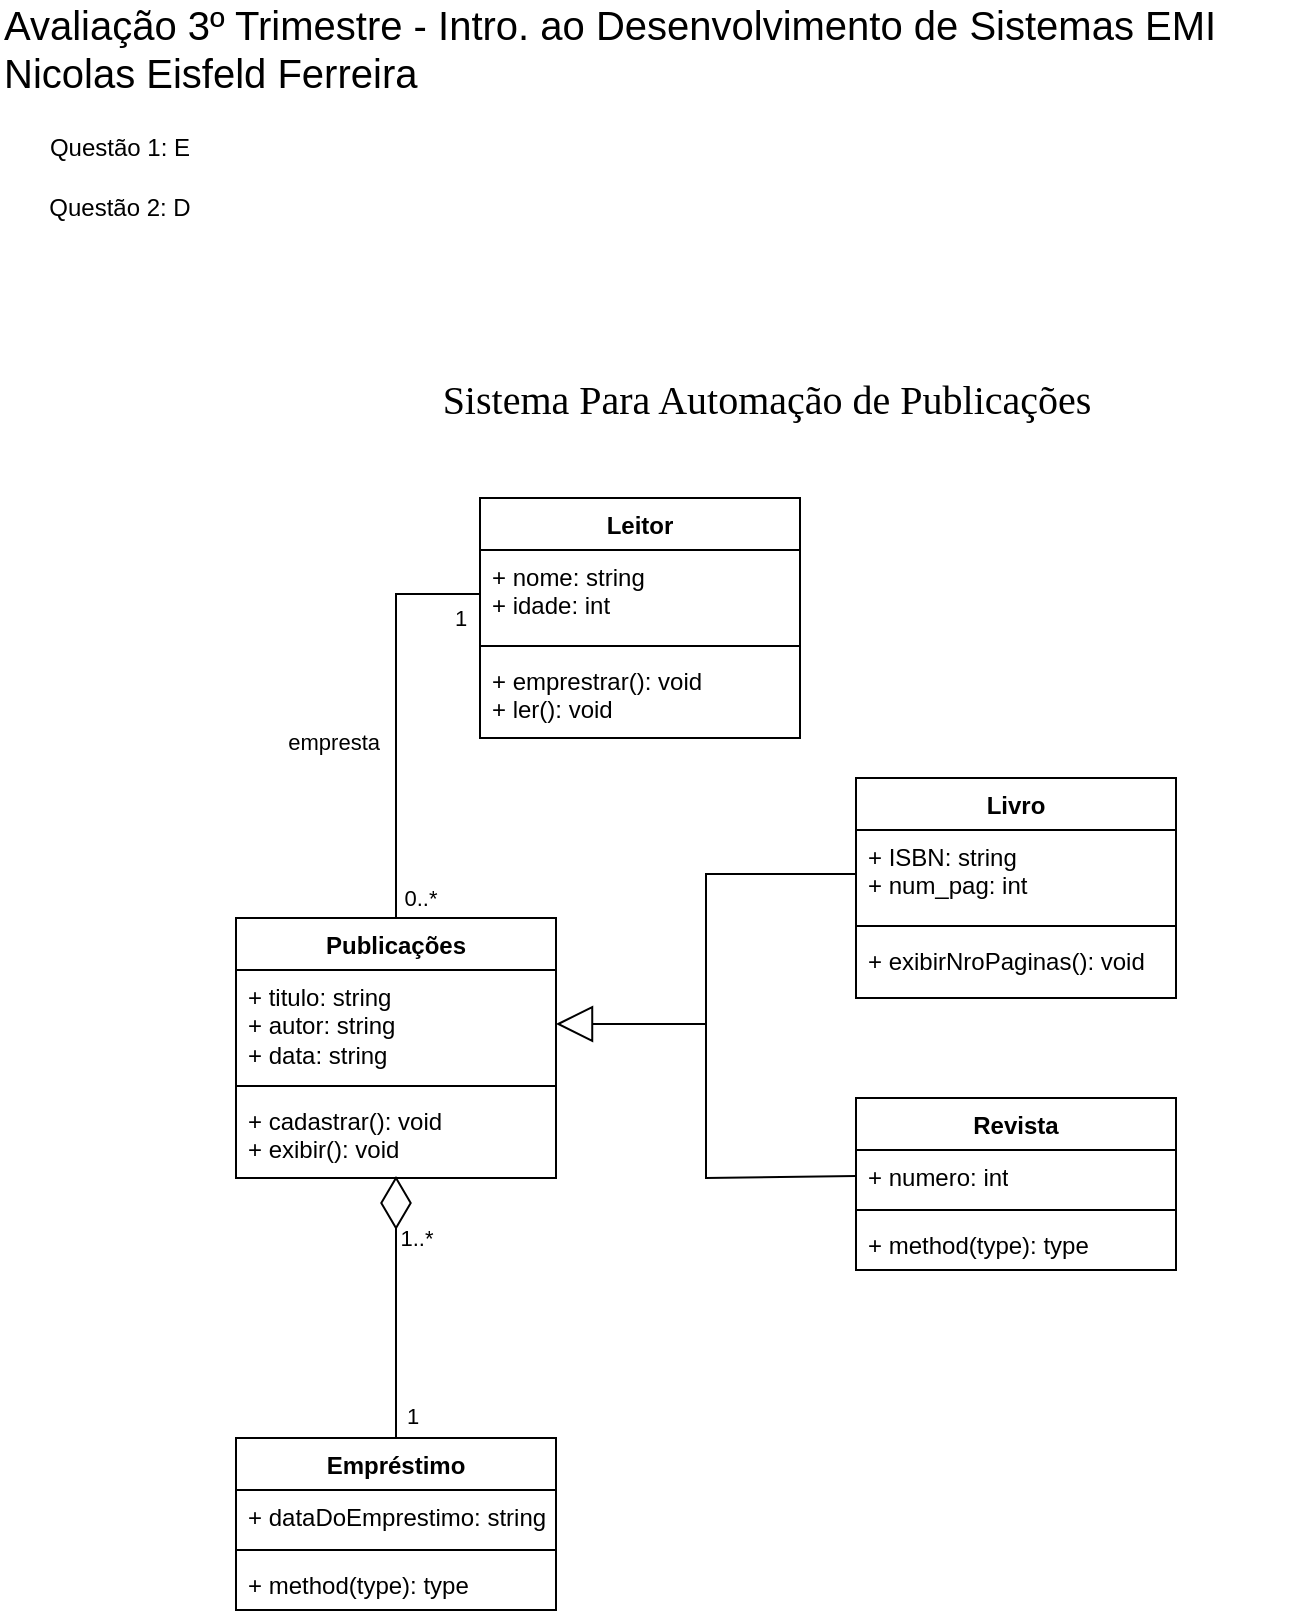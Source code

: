 <mxfile version="24.9.3">
  <diagram name="Página-1" id="67WZV432nv21NKVhg4M0">
    <mxGraphModel dx="764" dy="647" grid="1" gridSize="10" guides="1" tooltips="1" connect="1" arrows="1" fold="1" page="1" pageScale="1" pageWidth="827" pageHeight="1169" math="0" shadow="0">
      <root>
        <mxCell id="0" />
        <mxCell id="1" parent="0" />
        <mxCell id="0m0EI_0envqVc7ozbYIb-1" value="Questão 1: E" style="text;html=1;align=center;verticalAlign=middle;whiteSpace=wrap;rounded=0;" vertex="1" parent="1">
          <mxGeometry x="50" y="80" width="80" height="30" as="geometry" />
        </mxCell>
        <mxCell id="0m0EI_0envqVc7ozbYIb-2" value="Avaliação 3º Trimestre - Intro. ao Desenvolvimento de Sistemas EMI&lt;div&gt;Nicolas Eisfeld Ferreira&lt;/div&gt;" style="text;html=1;align=left;verticalAlign=middle;whiteSpace=wrap;rounded=0;fontSize=20;" vertex="1" parent="1">
          <mxGeometry x="30" y="30" width="620" height="30" as="geometry" />
        </mxCell>
        <mxCell id="0m0EI_0envqVc7ozbYIb-3" value="Questão 2: D" style="text;html=1;align=center;verticalAlign=middle;whiteSpace=wrap;rounded=0;" vertex="1" parent="1">
          <mxGeometry x="50" y="110" width="80" height="30" as="geometry" />
        </mxCell>
        <mxCell id="0m0EI_0envqVc7ozbYIb-4" value="&lt;font data-font-src=&quot;https://github.com/IdreesInc/Monocraft/releases/download/v4.0/Monocraft.ttc&quot; face=&quot;Monocraft&quot;&gt;Sistema Para Automação de Publicações&lt;/font&gt;" style="text;html=1;align=center;verticalAlign=middle;whiteSpace=wrap;rounded=0;fontSize=20;" vertex="1" parent="1">
          <mxGeometry x="148" y="200" width="531" height="40" as="geometry" />
        </mxCell>
        <mxCell id="0m0EI_0envqVc7ozbYIb-5" value="Publicações" style="swimlane;fontStyle=1;align=center;verticalAlign=top;childLayout=stackLayout;horizontal=1;startSize=26;horizontalStack=0;resizeParent=1;resizeParentMax=0;resizeLast=0;collapsible=1;marginBottom=0;whiteSpace=wrap;html=1;" vertex="1" parent="1">
          <mxGeometry x="148" y="480" width="160" height="130" as="geometry" />
        </mxCell>
        <mxCell id="0m0EI_0envqVc7ozbYIb-6" value="+ titulo: string&lt;div&gt;+ autor: string&lt;/div&gt;&lt;div&gt;+ data: string&lt;/div&gt;" style="text;strokeColor=none;fillColor=none;align=left;verticalAlign=top;spacingLeft=4;spacingRight=4;overflow=hidden;rotatable=0;points=[[0,0.5],[1,0.5]];portConstraint=eastwest;whiteSpace=wrap;html=1;" vertex="1" parent="0m0EI_0envqVc7ozbYIb-5">
          <mxGeometry y="26" width="160" height="54" as="geometry" />
        </mxCell>
        <mxCell id="0m0EI_0envqVc7ozbYIb-7" value="" style="line;strokeWidth=1;fillColor=none;align=left;verticalAlign=middle;spacingTop=-1;spacingLeft=3;spacingRight=3;rotatable=0;labelPosition=right;points=[];portConstraint=eastwest;strokeColor=inherit;" vertex="1" parent="0m0EI_0envqVc7ozbYIb-5">
          <mxGeometry y="80" width="160" height="8" as="geometry" />
        </mxCell>
        <mxCell id="0m0EI_0envqVc7ozbYIb-8" value="+ cadastrar(): void&lt;div&gt;+ exibir(): void&lt;/div&gt;" style="text;strokeColor=none;fillColor=none;align=left;verticalAlign=top;spacingLeft=4;spacingRight=4;overflow=hidden;rotatable=0;points=[[0,0.5],[1,0.5]];portConstraint=eastwest;whiteSpace=wrap;html=1;" vertex="1" parent="0m0EI_0envqVc7ozbYIb-5">
          <mxGeometry y="88" width="160" height="42" as="geometry" />
        </mxCell>
        <mxCell id="0m0EI_0envqVc7ozbYIb-9" value="Livro" style="swimlane;fontStyle=1;align=center;verticalAlign=top;childLayout=stackLayout;horizontal=1;startSize=26;horizontalStack=0;resizeParent=1;resizeParentMax=0;resizeLast=0;collapsible=1;marginBottom=0;whiteSpace=wrap;html=1;" vertex="1" parent="1">
          <mxGeometry x="458" y="410" width="160" height="110" as="geometry" />
        </mxCell>
        <mxCell id="0m0EI_0envqVc7ozbYIb-10" value="+ ISBN: string&lt;div&gt;+ num_pag: int&lt;/div&gt;" style="text;strokeColor=none;fillColor=none;align=left;verticalAlign=top;spacingLeft=4;spacingRight=4;overflow=hidden;rotatable=0;points=[[0,0.5],[1,0.5]];portConstraint=eastwest;whiteSpace=wrap;html=1;" vertex="1" parent="0m0EI_0envqVc7ozbYIb-9">
          <mxGeometry y="26" width="160" height="44" as="geometry" />
        </mxCell>
        <mxCell id="0m0EI_0envqVc7ozbYIb-11" value="" style="line;strokeWidth=1;fillColor=none;align=left;verticalAlign=middle;spacingTop=-1;spacingLeft=3;spacingRight=3;rotatable=0;labelPosition=right;points=[];portConstraint=eastwest;strokeColor=inherit;" vertex="1" parent="0m0EI_0envqVc7ozbYIb-9">
          <mxGeometry y="70" width="160" height="8" as="geometry" />
        </mxCell>
        <mxCell id="0m0EI_0envqVc7ozbYIb-12" value="+ exibirNroPaginas(): void" style="text;strokeColor=none;fillColor=none;align=left;verticalAlign=top;spacingLeft=4;spacingRight=4;overflow=hidden;rotatable=0;points=[[0,0.5],[1,0.5]];portConstraint=eastwest;whiteSpace=wrap;html=1;" vertex="1" parent="0m0EI_0envqVc7ozbYIb-9">
          <mxGeometry y="78" width="160" height="32" as="geometry" />
        </mxCell>
        <mxCell id="0m0EI_0envqVc7ozbYIb-17" value="" style="endArrow=block;endSize=16;endFill=0;html=1;rounded=0;entryX=1;entryY=0.5;entryDx=0;entryDy=0;exitX=0;exitY=0.5;exitDx=0;exitDy=0;edgeStyle=orthogonalEdgeStyle;" edge="1" parent="1" source="0m0EI_0envqVc7ozbYIb-10" target="0m0EI_0envqVc7ozbYIb-6">
          <mxGeometry width="160" relative="1" as="geometry">
            <mxPoint x="408" y="530" as="sourcePoint" />
            <mxPoint x="598" y="540" as="targetPoint" />
          </mxGeometry>
        </mxCell>
        <mxCell id="0m0EI_0envqVc7ozbYIb-18" value="" style="endArrow=none;html=1;rounded=0;exitX=0;exitY=0.5;exitDx=0;exitDy=0;" edge="1" parent="1" source="0m0EI_0envqVc7ozbYIb-20">
          <mxGeometry width="50" height="50" relative="1" as="geometry">
            <mxPoint x="383" y="600" as="sourcePoint" />
            <mxPoint x="383" y="533" as="targetPoint" />
            <Array as="points">
              <mxPoint x="383" y="610" />
            </Array>
          </mxGeometry>
        </mxCell>
        <mxCell id="0m0EI_0envqVc7ozbYIb-19" value="Revista" style="swimlane;fontStyle=1;align=center;verticalAlign=top;childLayout=stackLayout;horizontal=1;startSize=26;horizontalStack=0;resizeParent=1;resizeParentMax=0;resizeLast=0;collapsible=1;marginBottom=0;whiteSpace=wrap;html=1;" vertex="1" parent="1">
          <mxGeometry x="458" y="570" width="160" height="86" as="geometry" />
        </mxCell>
        <mxCell id="0m0EI_0envqVc7ozbYIb-20" value="+ numero: int" style="text;strokeColor=none;fillColor=none;align=left;verticalAlign=top;spacingLeft=4;spacingRight=4;overflow=hidden;rotatable=0;points=[[0,0.5],[1,0.5]];portConstraint=eastwest;whiteSpace=wrap;html=1;" vertex="1" parent="0m0EI_0envqVc7ozbYIb-19">
          <mxGeometry y="26" width="160" height="26" as="geometry" />
        </mxCell>
        <mxCell id="0m0EI_0envqVc7ozbYIb-21" value="" style="line;strokeWidth=1;fillColor=none;align=left;verticalAlign=middle;spacingTop=-1;spacingLeft=3;spacingRight=3;rotatable=0;labelPosition=right;points=[];portConstraint=eastwest;strokeColor=inherit;" vertex="1" parent="0m0EI_0envqVc7ozbYIb-19">
          <mxGeometry y="52" width="160" height="8" as="geometry" />
        </mxCell>
        <mxCell id="0m0EI_0envqVc7ozbYIb-22" value="+ method(type): type" style="text;strokeColor=none;fillColor=none;align=left;verticalAlign=top;spacingLeft=4;spacingRight=4;overflow=hidden;rotatable=0;points=[[0,0.5],[1,0.5]];portConstraint=eastwest;whiteSpace=wrap;html=1;" vertex="1" parent="0m0EI_0envqVc7ozbYIb-19">
          <mxGeometry y="60" width="160" height="26" as="geometry" />
        </mxCell>
        <mxCell id="0m0EI_0envqVc7ozbYIb-23" value="Empréstimo" style="swimlane;fontStyle=1;align=center;verticalAlign=top;childLayout=stackLayout;horizontal=1;startSize=26;horizontalStack=0;resizeParent=1;resizeParentMax=0;resizeLast=0;collapsible=1;marginBottom=0;whiteSpace=wrap;html=1;" vertex="1" parent="1">
          <mxGeometry x="148" y="740" width="160" height="86" as="geometry" />
        </mxCell>
        <mxCell id="0m0EI_0envqVc7ozbYIb-24" value="+ dataDoEmprestimo: string" style="text;strokeColor=none;fillColor=none;align=left;verticalAlign=top;spacingLeft=4;spacingRight=4;overflow=hidden;rotatable=0;points=[[0,0.5],[1,0.5]];portConstraint=eastwest;whiteSpace=wrap;html=1;" vertex="1" parent="0m0EI_0envqVc7ozbYIb-23">
          <mxGeometry y="26" width="160" height="26" as="geometry" />
        </mxCell>
        <mxCell id="0m0EI_0envqVc7ozbYIb-25" value="" style="line;strokeWidth=1;fillColor=none;align=left;verticalAlign=middle;spacingTop=-1;spacingLeft=3;spacingRight=3;rotatable=0;labelPosition=right;points=[];portConstraint=eastwest;strokeColor=inherit;" vertex="1" parent="0m0EI_0envqVc7ozbYIb-23">
          <mxGeometry y="52" width="160" height="8" as="geometry" />
        </mxCell>
        <mxCell id="0m0EI_0envqVc7ozbYIb-26" value="+ method(type): type" style="text;strokeColor=none;fillColor=none;align=left;verticalAlign=top;spacingLeft=4;spacingRight=4;overflow=hidden;rotatable=0;points=[[0,0.5],[1,0.5]];portConstraint=eastwest;whiteSpace=wrap;html=1;" vertex="1" parent="0m0EI_0envqVc7ozbYIb-23">
          <mxGeometry y="60" width="160" height="26" as="geometry" />
        </mxCell>
        <mxCell id="0m0EI_0envqVc7ozbYIb-27" value="" style="endArrow=diamondThin;endFill=0;endSize=24;html=1;rounded=0;exitX=0.5;exitY=0;exitDx=0;exitDy=0;entryX=0.5;entryY=0.976;entryDx=0;entryDy=0;entryPerimeter=0;" edge="1" parent="1" source="0m0EI_0envqVc7ozbYIb-23" target="0m0EI_0envqVc7ozbYIb-8">
          <mxGeometry width="160" relative="1" as="geometry">
            <mxPoint x="218" y="680" as="sourcePoint" />
            <mxPoint x="378" y="680" as="targetPoint" />
          </mxGeometry>
        </mxCell>
        <mxCell id="0m0EI_0envqVc7ozbYIb-28" value="1..*" style="edgeLabel;html=1;align=center;verticalAlign=middle;resizable=0;points=[];" vertex="1" connectable="0" parent="0m0EI_0envqVc7ozbYIb-27">
          <mxGeometry x="0.71" y="-2" relative="1" as="geometry">
            <mxPoint x="8" y="12" as="offset" />
          </mxGeometry>
        </mxCell>
        <mxCell id="0m0EI_0envqVc7ozbYIb-29" value="1" style="edgeLabel;html=1;align=center;verticalAlign=middle;resizable=0;points=[];" vertex="1" connectable="0" parent="1">
          <mxGeometry x="244" y="700" as="geometry">
            <mxPoint x="-8" y="29" as="offset" />
          </mxGeometry>
        </mxCell>
        <mxCell id="0m0EI_0envqVc7ozbYIb-30" value="Leitor" style="swimlane;fontStyle=1;align=center;verticalAlign=top;childLayout=stackLayout;horizontal=1;startSize=26;horizontalStack=0;resizeParent=1;resizeParentMax=0;resizeLast=0;collapsible=1;marginBottom=0;whiteSpace=wrap;html=1;" vertex="1" parent="1">
          <mxGeometry x="270" y="270" width="160" height="120" as="geometry" />
        </mxCell>
        <mxCell id="0m0EI_0envqVc7ozbYIb-31" value="+ nome: string&lt;div&gt;+ idade: int&lt;/div&gt;" style="text;strokeColor=none;fillColor=none;align=left;verticalAlign=top;spacingLeft=4;spacingRight=4;overflow=hidden;rotatable=0;points=[[0,0.5],[1,0.5]];portConstraint=eastwest;whiteSpace=wrap;html=1;" vertex="1" parent="0m0EI_0envqVc7ozbYIb-30">
          <mxGeometry y="26" width="160" height="44" as="geometry" />
        </mxCell>
        <mxCell id="0m0EI_0envqVc7ozbYIb-32" value="" style="line;strokeWidth=1;fillColor=none;align=left;verticalAlign=middle;spacingTop=-1;spacingLeft=3;spacingRight=3;rotatable=0;labelPosition=right;points=[];portConstraint=eastwest;strokeColor=inherit;" vertex="1" parent="0m0EI_0envqVc7ozbYIb-30">
          <mxGeometry y="70" width="160" height="8" as="geometry" />
        </mxCell>
        <mxCell id="0m0EI_0envqVc7ozbYIb-33" value="+ emprestrar(): void&lt;div&gt;+ ler(): void&lt;/div&gt;" style="text;strokeColor=none;fillColor=none;align=left;verticalAlign=top;spacingLeft=4;spacingRight=4;overflow=hidden;rotatable=0;points=[[0,0.5],[1,0.5]];portConstraint=eastwest;whiteSpace=wrap;html=1;" vertex="1" parent="0m0EI_0envqVc7ozbYIb-30">
          <mxGeometry y="78" width="160" height="42" as="geometry" />
        </mxCell>
        <mxCell id="0m0EI_0envqVc7ozbYIb-34" value="" style="endArrow=none;html=1;edgeStyle=orthogonalEdgeStyle;rounded=0;entryX=0;entryY=0.5;entryDx=0;entryDy=0;exitX=0.5;exitY=0;exitDx=0;exitDy=0;" edge="1" parent="1" source="0m0EI_0envqVc7ozbYIb-5" target="0m0EI_0envqVc7ozbYIb-31">
          <mxGeometry relative="1" as="geometry">
            <mxPoint x="160" y="430" as="sourcePoint" />
            <mxPoint x="290" y="430" as="targetPoint" />
            <Array as="points">
              <mxPoint x="228" y="318" />
            </Array>
          </mxGeometry>
        </mxCell>
        <mxCell id="0m0EI_0envqVc7ozbYIb-36" value="empresta" style="edgeLabel;resizable=0;html=1;align=right;verticalAlign=bottom;" connectable="0" vertex="1" parent="0m0EI_0envqVc7ozbYIb-34">
          <mxGeometry x="1" relative="1" as="geometry">
            <mxPoint x="-50" y="82" as="offset" />
          </mxGeometry>
        </mxCell>
        <mxCell id="0m0EI_0envqVc7ozbYIb-37" value="0..*" style="edgeLabel;html=1;align=center;verticalAlign=middle;resizable=0;points=[];" vertex="1" connectable="0" parent="0m0EI_0envqVc7ozbYIb-34">
          <mxGeometry x="0.833" y="-1" relative="1" as="geometry">
            <mxPoint x="-13" y="151" as="offset" />
          </mxGeometry>
        </mxCell>
        <mxCell id="0m0EI_0envqVc7ozbYIb-38" value="1" style="edgeLabel;html=1;align=center;verticalAlign=middle;resizable=0;points=[];" vertex="1" connectable="0" parent="0m0EI_0envqVc7ozbYIb-34">
          <mxGeometry x="-0.882" relative="1" as="geometry">
            <mxPoint x="32" y="-138" as="offset" />
          </mxGeometry>
        </mxCell>
      </root>
    </mxGraphModel>
  </diagram>
</mxfile>

